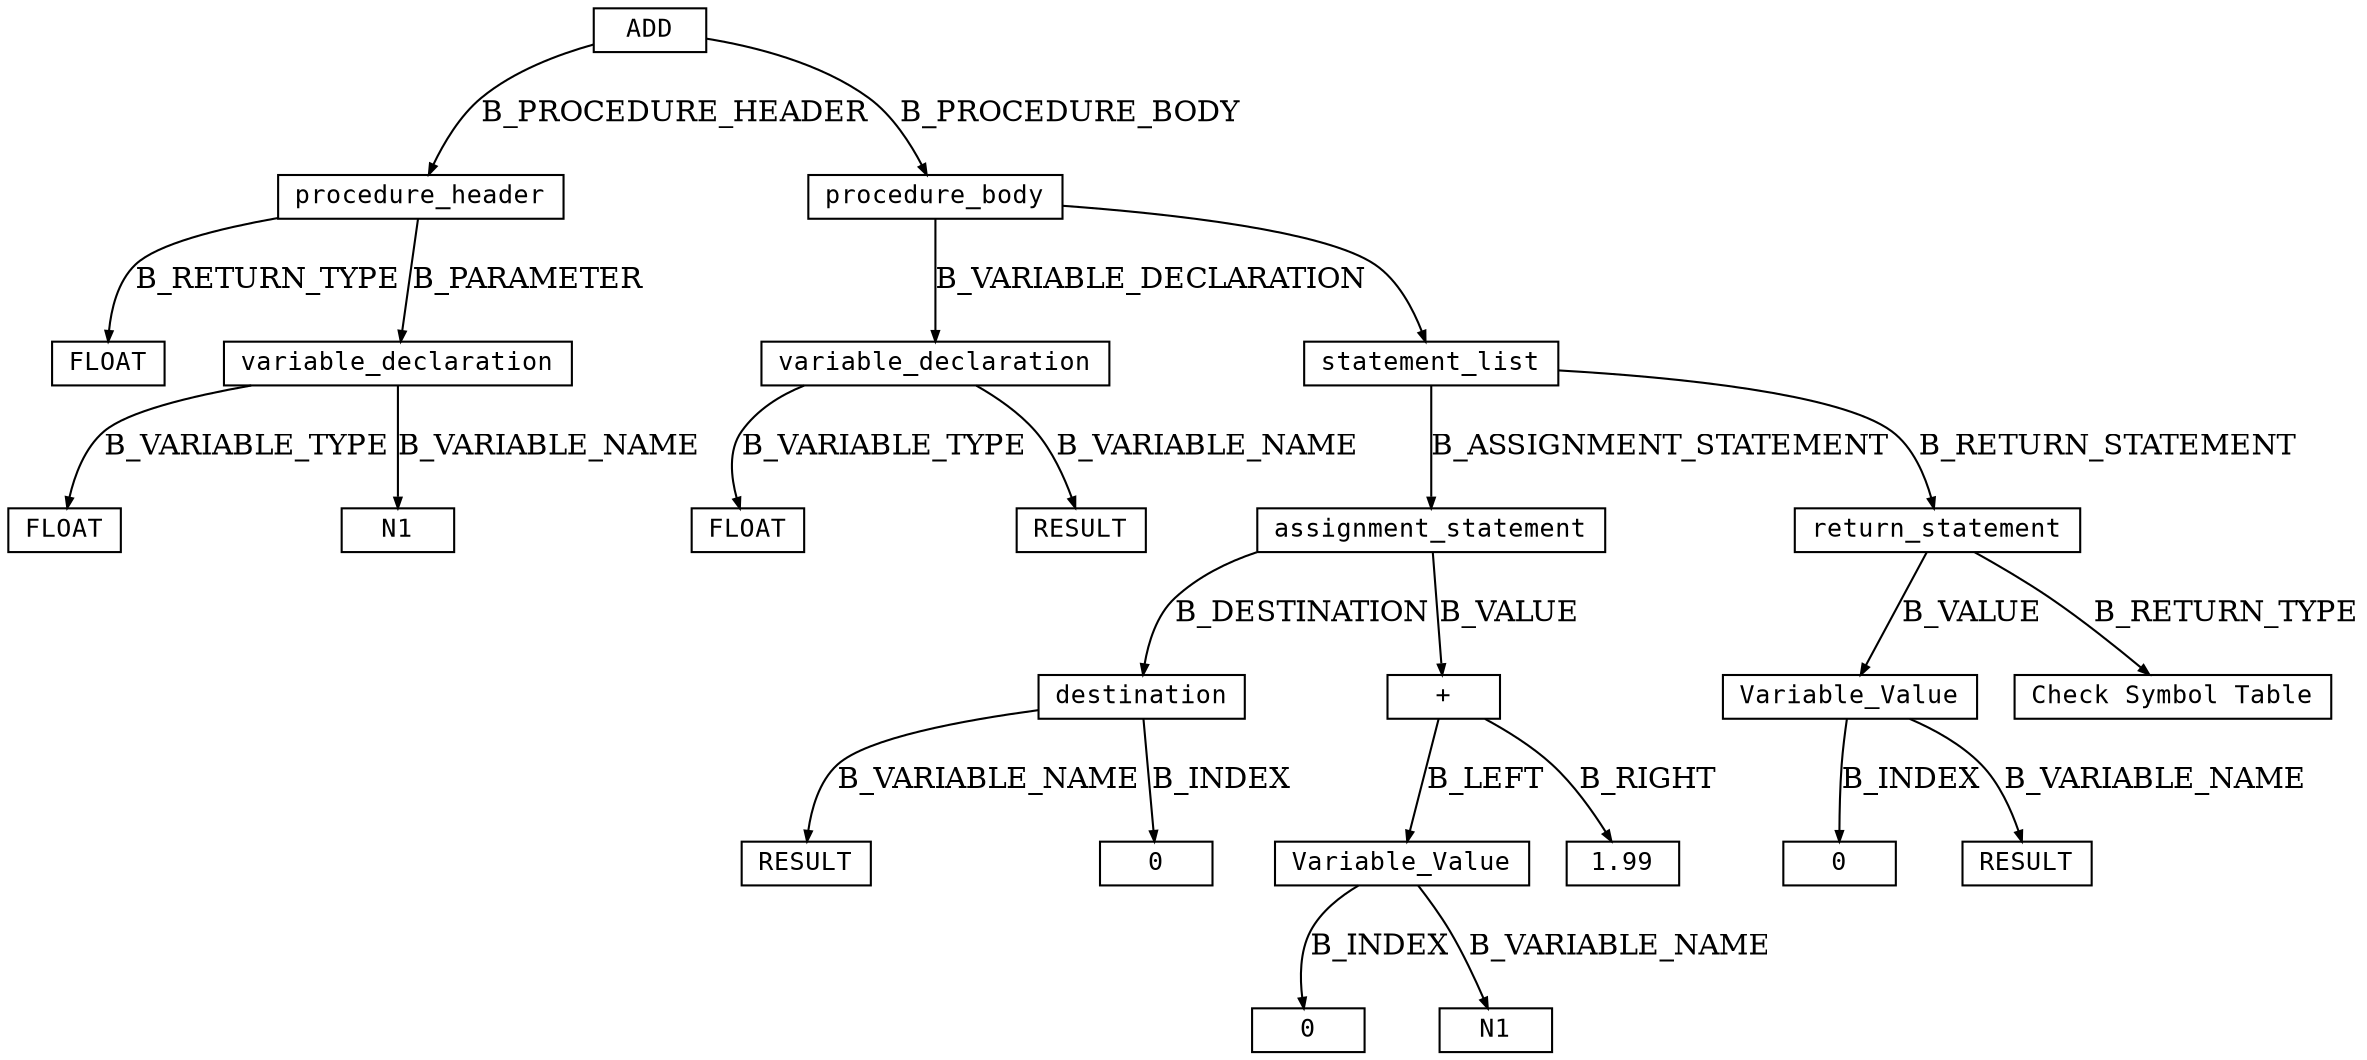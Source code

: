 digraph parsetree {
  node [shape=box, fontsize=12, fontname="Courier", height=.1];
  ranksep=.6;
  edge [arrowsize=.5]
  node1 [label="ADD"]
  node2 [label="procedure_header"]
  node1 -> node2 [ label= "B_PROCEDURE_HEADER" ];
  node3 [label="procedure_body"]
  node1 -> node3 [ label= "B_PROCEDURE_BODY" ];
  node4 [label="FLOAT"]
  node2 -> node4 [ label= "B_RETURN_TYPE" ];
  node5 [label="variable_declaration"]
  node2 -> node5 [ label= "B_PARAMETER" ];
  node6 [label="variable_declaration"]
  node3 -> node6 [ label= "B_VARIABLE_DECLARATION" ];
  node7 [label="statement_list"]
  node3 -> node7 [ label= "" ];
  node8 [label="FLOAT"]
  node5 -> node8 [ label= "B_VARIABLE_TYPE" ];
  node9 [label="N1"]
  node5 -> node9 [ label= "B_VARIABLE_NAME" ];
  node10 [label="FLOAT"]
  node6 -> node10 [ label= "B_VARIABLE_TYPE" ];
  node11 [label="RESULT"]
  node6 -> node11 [ label= "B_VARIABLE_NAME" ];
  node12 [label="assignment_statement"]
  node7 -> node12 [ label= "B_ASSIGNMENT_STATEMENT" ];
  node13 [label="return_statement"]
  node7 -> node13 [ label= "B_RETURN_STATEMENT" ];
  node14 [label="destination"]
  node12 -> node14 [ label= "B_DESTINATION" ];
  node15 [label="+"]
  node12 -> node15 [ label= "B_VALUE" ];
  node16 [label="Variable_Value"]
  node13 -> node16 [ label= "B_VALUE" ];
  node17 [label="Check Symbol Table"]
  node13 -> node17 [ label= "B_RETURN_TYPE" ];
  node18 [label="RESULT"]
  node14 -> node18 [ label= "B_VARIABLE_NAME" ];
  node19 [label="0"]
  node14 -> node19 [ label= "B_INDEX" ];
  node20 [label="Variable_Value"]
  node15 -> node20 [ label= "B_LEFT" ];
  node21 [label="1.99"]
  node15 -> node21 [ label= "B_RIGHT" ];
  node22 [label="0"]
  node16 -> node22 [ label= "B_INDEX" ];
  node23 [label="RESULT"]
  node16 -> node23 [ label= "B_VARIABLE_NAME" ];
  node24 [label="0"]
  node20 -> node24 [ label= "B_INDEX" ];
  node25 [label="N1"]
  node20 -> node25 [ label= "B_VARIABLE_NAME" ];
}
